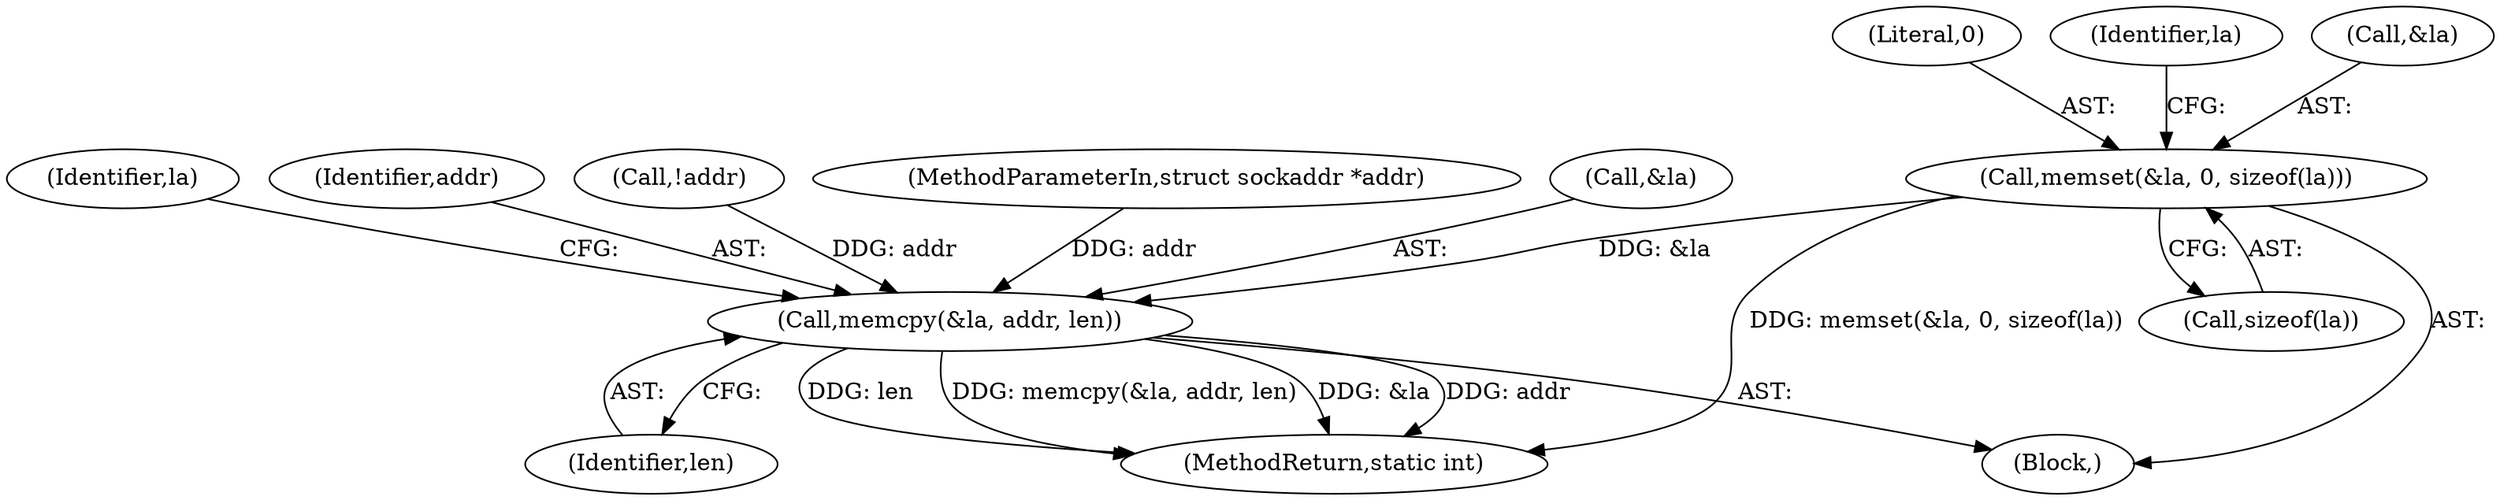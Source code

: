 digraph "0_linux_f2fcfcd670257236ebf2088bbdf26f6a8ef459fe_4@API" {
"1000138" [label="(Call,memset(&la, 0, sizeof(la)))"];
"1000144" [label="(Call,memcpy(&la, addr, len))"];
"1000255" [label="(MethodReturn,static int)"];
"1000107" [label="(MethodParameterIn,struct sockaddr *addr)"];
"1000144" [label="(Call,memcpy(&la, addr, len))"];
"1000141" [label="(Literal,0)"];
"1000145" [label="(Call,&la)"];
"1000151" [label="(Identifier,la)"];
"1000147" [label="(Identifier,addr)"];
"1000142" [label="(Call,sizeof(la))"];
"1000146" [label="(Identifier,la)"];
"1000139" [label="(Call,&la)"];
"1000148" [label="(Identifier,len)"];
"1000128" [label="(Call,!addr)"];
"1000138" [label="(Call,memset(&la, 0, sizeof(la)))"];
"1000110" [label="(Block,)"];
"1000138" -> "1000110"  [label="AST: "];
"1000138" -> "1000142"  [label="CFG: "];
"1000139" -> "1000138"  [label="AST: "];
"1000141" -> "1000138"  [label="AST: "];
"1000142" -> "1000138"  [label="AST: "];
"1000146" -> "1000138"  [label="CFG: "];
"1000138" -> "1000255"  [label="DDG: memset(&la, 0, sizeof(la))"];
"1000138" -> "1000144"  [label="DDG: &la"];
"1000144" -> "1000110"  [label="AST: "];
"1000144" -> "1000148"  [label="CFG: "];
"1000145" -> "1000144"  [label="AST: "];
"1000147" -> "1000144"  [label="AST: "];
"1000148" -> "1000144"  [label="AST: "];
"1000151" -> "1000144"  [label="CFG: "];
"1000144" -> "1000255"  [label="DDG: len"];
"1000144" -> "1000255"  [label="DDG: memcpy(&la, addr, len)"];
"1000144" -> "1000255"  [label="DDG: &la"];
"1000144" -> "1000255"  [label="DDG: addr"];
"1000128" -> "1000144"  [label="DDG: addr"];
"1000107" -> "1000144"  [label="DDG: addr"];
}

